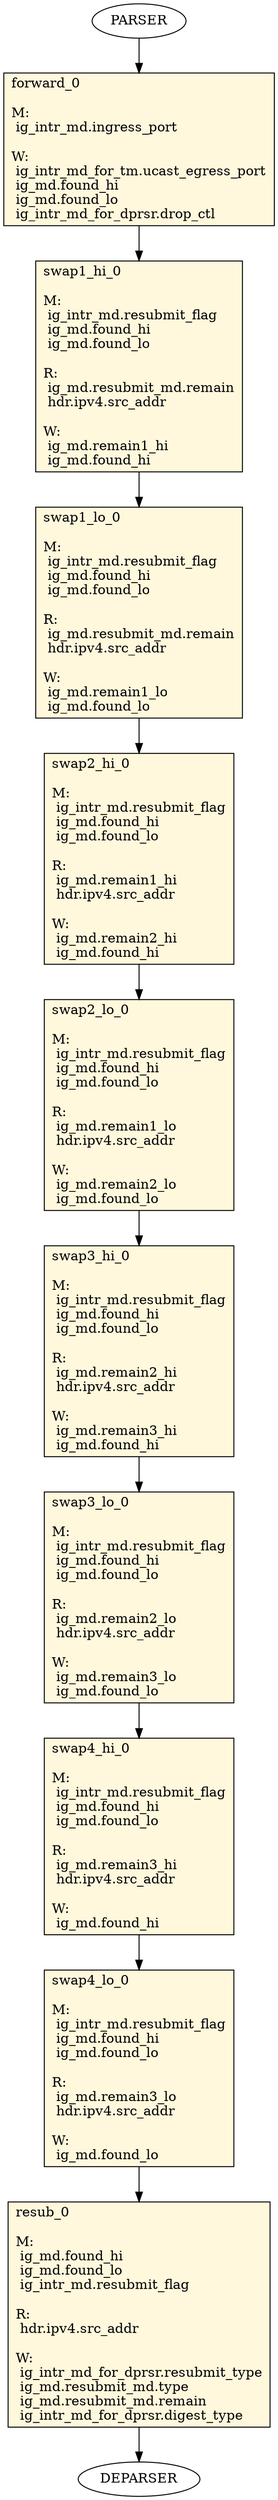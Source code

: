 digraph ingress {
forward_0 [ shape=record, style="filled", fillcolor=cornsilk, label="forward_0\l\l
M:\l
 ig_intr_md.ingress_port\l
\lW:\l
 ig_intr_md_for_tm.ucast_egress_port\l
 ig_md.found_hi\l
 ig_md.found_lo\l
 ig_intr_md_for_dprsr.drop_ctl\l
 "];
swap1_hi_0 [ shape=record, style="filled", fillcolor=cornsilk, label="swap1_hi_0\l\l
M:\l
 ig_intr_md.resubmit_flag\l
 ig_md.found_hi\l
 ig_md.found_lo\l
\lR:\l
 ig_md.resubmit_md.remain\l
 hdr.ipv4.src_addr\l
\lW:\l
 ig_md.remain1_hi\l
 ig_md.found_hi\l
 "];
swap1_lo_0 [ shape=record, style="filled", fillcolor=cornsilk, label="swap1_lo_0\l\l
M:\l
 ig_intr_md.resubmit_flag\l
 ig_md.found_hi\l
 ig_md.found_lo\l
\lR:\l
 ig_md.resubmit_md.remain\l
 hdr.ipv4.src_addr\l
\lW:\l
 ig_md.remain1_lo\l
 ig_md.found_lo\l
 "];
swap2_hi_0 [ shape=record, style="filled", fillcolor=cornsilk, label="swap2_hi_0\l\l
M:\l
 ig_intr_md.resubmit_flag\l
 ig_md.found_hi\l
 ig_md.found_lo\l
\lR:\l
 ig_md.remain1_hi\l
 hdr.ipv4.src_addr\l
\lW:\l
 ig_md.remain2_hi\l
 ig_md.found_hi\l
 "];
swap2_lo_0 [ shape=record, style="filled", fillcolor=cornsilk, label="swap2_lo_0\l\l
M:\l
 ig_intr_md.resubmit_flag\l
 ig_md.found_hi\l
 ig_md.found_lo\l
\lR:\l
 ig_md.remain1_lo\l
 hdr.ipv4.src_addr\l
\lW:\l
 ig_md.remain2_lo\l
 ig_md.found_lo\l
 "];
swap3_hi_0 [ shape=record, style="filled", fillcolor=cornsilk, label="swap3_hi_0\l\l
M:\l
 ig_intr_md.resubmit_flag\l
 ig_md.found_hi\l
 ig_md.found_lo\l
\lR:\l
 ig_md.remain2_hi\l
 hdr.ipv4.src_addr\l
\lW:\l
 ig_md.remain3_hi\l
 ig_md.found_hi\l
 "];
swap3_lo_0 [ shape=record, style="filled", fillcolor=cornsilk, label="swap3_lo_0\l\l
M:\l
 ig_intr_md.resubmit_flag\l
 ig_md.found_hi\l
 ig_md.found_lo\l
\lR:\l
 ig_md.remain2_lo\l
 hdr.ipv4.src_addr\l
\lW:\l
 ig_md.remain3_lo\l
 ig_md.found_lo\l
 "];
swap4_hi_0 [ shape=record, style="filled", fillcolor=cornsilk, label="swap4_hi_0\l\l
M:\l
 ig_intr_md.resubmit_flag\l
 ig_md.found_hi\l
 ig_md.found_lo\l
\lR:\l
 ig_md.remain3_hi\l
 hdr.ipv4.src_addr\l
\lW:\l
 ig_md.found_hi\l
 "];
swap4_lo_0 [ shape=record, style="filled", fillcolor=cornsilk, label="swap4_lo_0\l\l
M:\l
 ig_intr_md.resubmit_flag\l
 ig_md.found_hi\l
 ig_md.found_lo\l
\lR:\l
 ig_md.remain3_lo\l
 hdr.ipv4.src_addr\l
\lW:\l
 ig_md.found_lo\l
 "];
resub_0 [ shape=record, style="filled", fillcolor=cornsilk, label="resub_0\l\l
M:\l
 ig_md.found_hi\l
 ig_md.found_lo\l
 ig_intr_md.resubmit_flag\l
\lR:\l
 hdr.ipv4.src_addr\l
\lW:\l
 ig_intr_md_for_dprsr.resubmit_type\l
 ig_md.resubmit_md.type\l
 ig_md.resubmit_md.remain\l
 ig_intr_md_for_dprsr.digest_type\l
 "];
    PARSER -> forward_0
    forward_0 -> swap1_hi_0
    swap1_hi_0 -> swap1_lo_0
    swap1_lo_0 -> swap2_hi_0
    swap2_hi_0 -> swap2_lo_0
    swap2_lo_0 -> swap3_hi_0
    swap3_hi_0 -> swap3_lo_0
    swap3_lo_0 -> swap4_hi_0
    swap4_hi_0 -> swap4_lo_0
    swap4_lo_0 -> resub_0
    resub_0 -> DEPARSER
}
